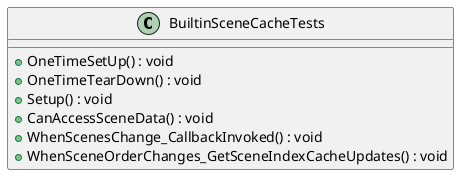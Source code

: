 @startuml
class BuiltinSceneCacheTests {
    + OneTimeSetUp() : void
    + OneTimeTearDown() : void
    + Setup() : void
    + CanAccessSceneData() : void
    + WhenScenesChange_CallbackInvoked() : void
    + WhenSceneOrderChanges_GetSceneIndexCacheUpdates() : void
}
@enduml
